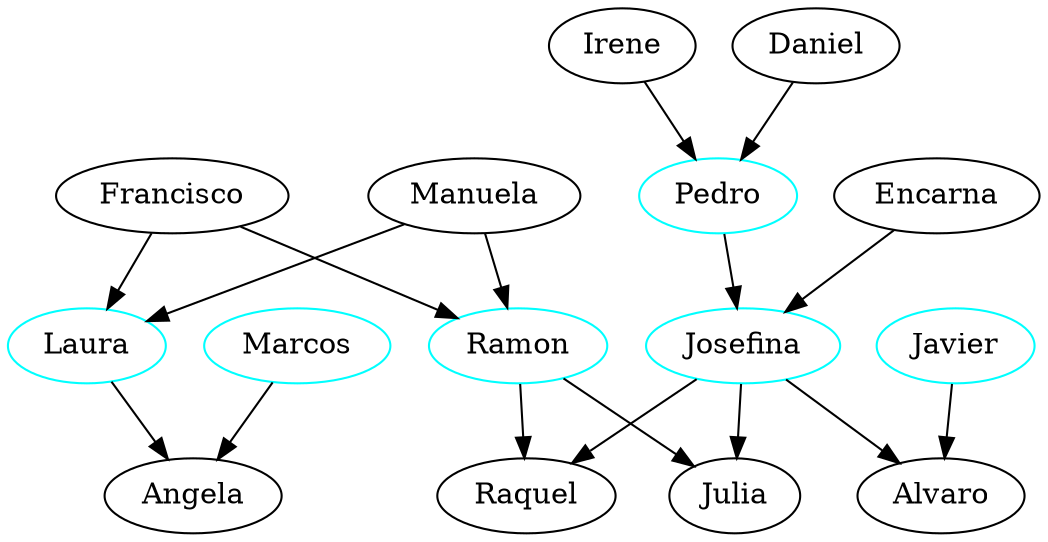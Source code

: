 strict digraph G {
  1 [ label="Francisco" ];
  2 [ label="Manuela" ];
  3 [ color="cyan" label="Laura" ];
  4 [ color="cyan" label="Ramon" ];
  5 [ color="cyan" label="Marcos" ];
  6 [ label="Angela" ];
  7 [ label="Irene" ];
  8 [ label="Daniel" ];
  9 [ color="cyan" label="Pedro" ];
  10 [ label="Encarna" ];
  11 [ color="cyan" label="Josefina" ];
  12 [ color="cyan" label="Javier" ];
  13 [ label="Raquel" ];
  14 [ label="Julia" ];
  15 [ label="Alvaro" ];
  1 -> 3 [ color="black" ];
  2 -> 3 [ color="black" ];
  3 -> 6 [ color="black" ];
  5 -> 6 [ color="black" ];
  1 -> 4 [ color="black" ];
  2 -> 4 [ color="black" ];
  7 -> 9 [ color="black" ];
  8 -> 9 [ color="black" ];
  9 -> 11 [ color="black" ];
  10 -> 11 [ color="black" ];
  11 -> 13 [ color="black" ];
  11 -> 14 [ color="black" ];
  4 -> 13 [ color="black" ];
  4 -> 14 [ color="black" ];
  11 -> 15 [ color="black" ];
  12 -> 15 [ color="black" ];
}
